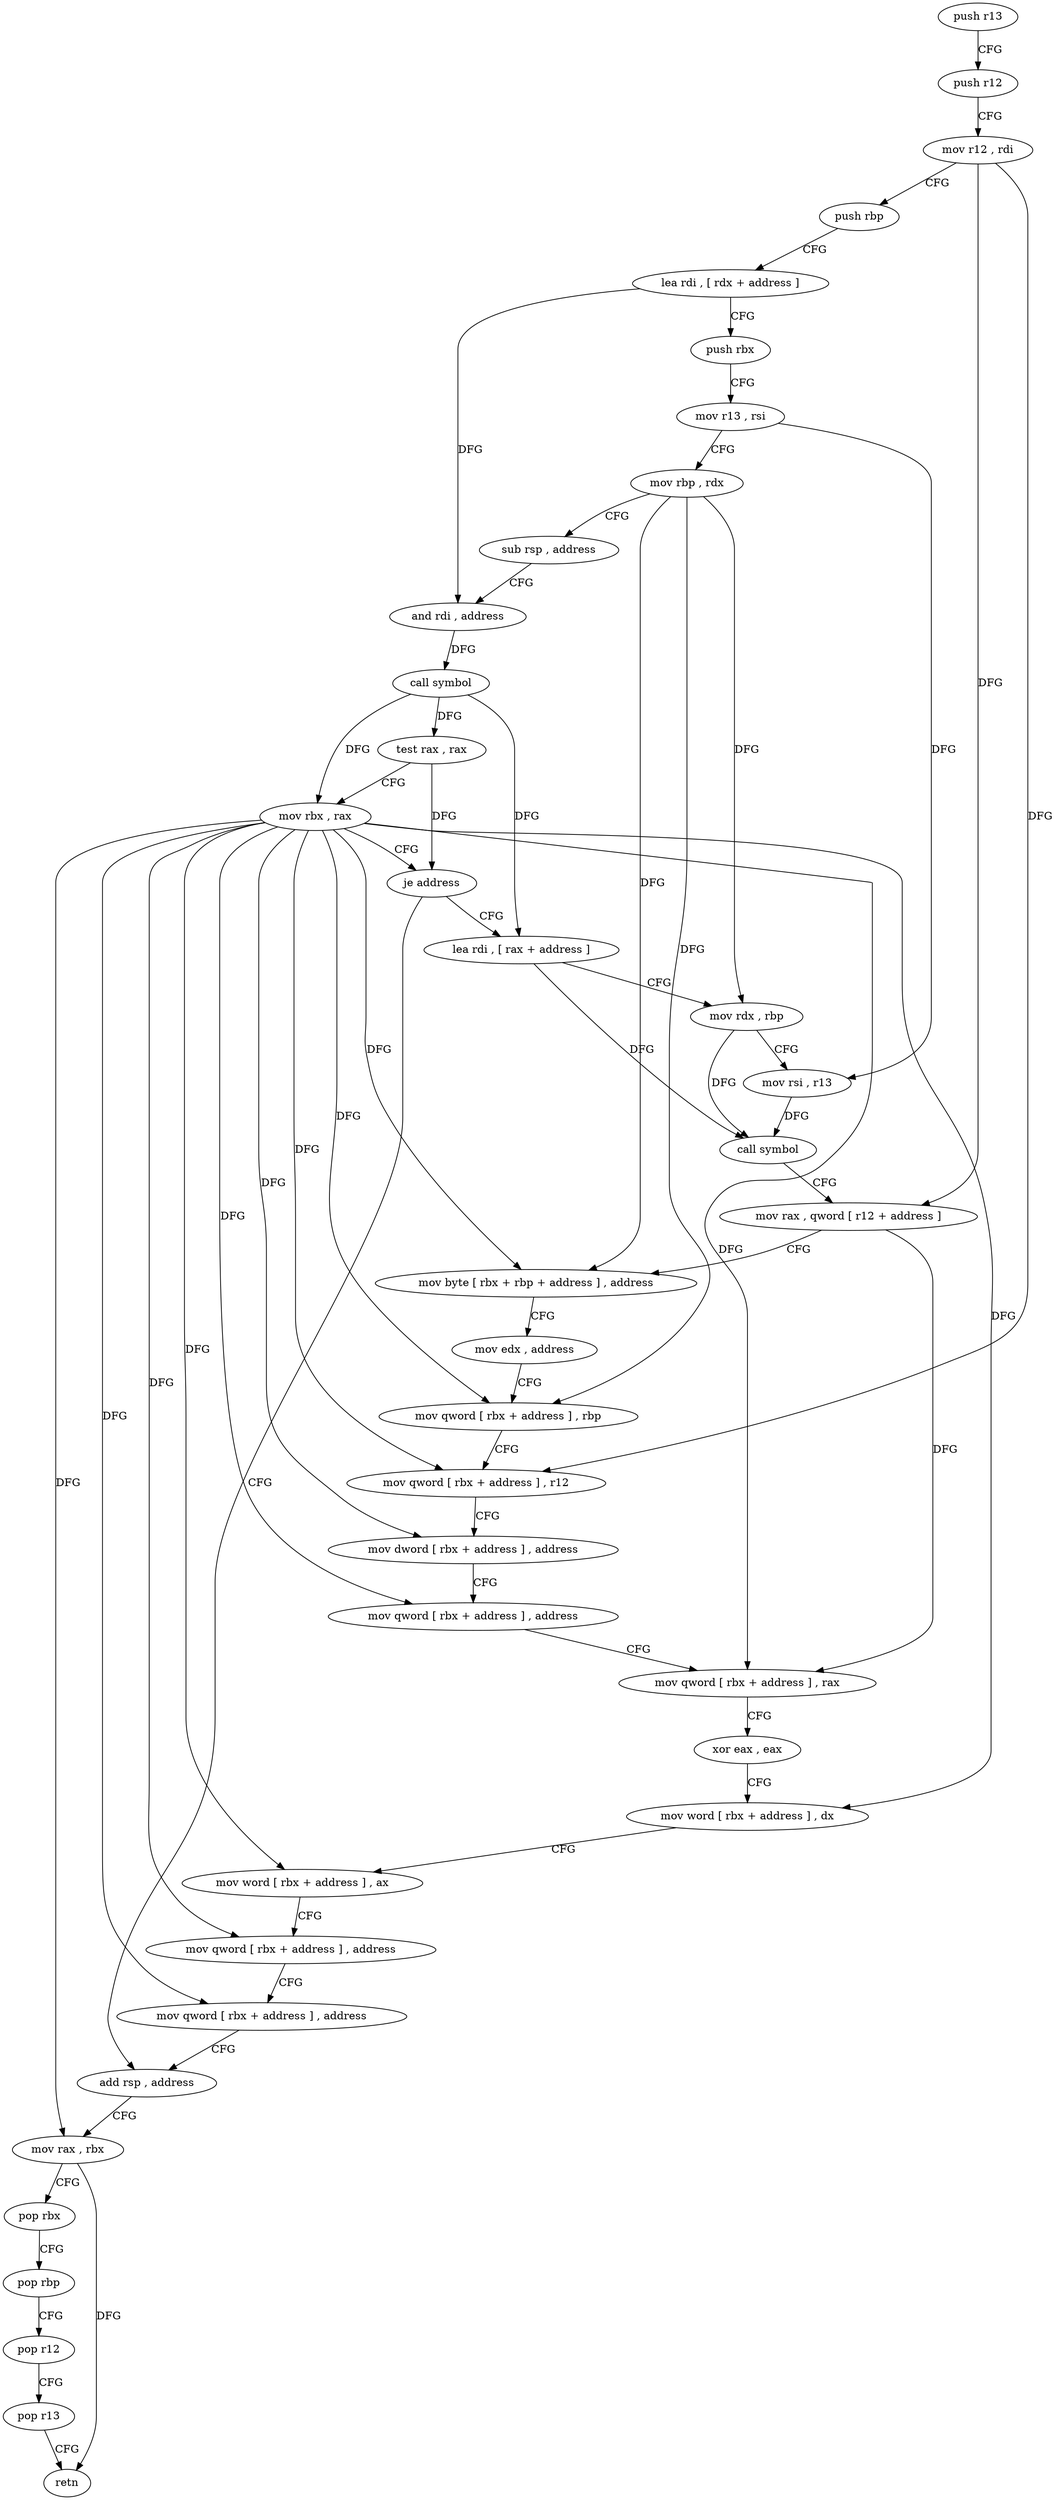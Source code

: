 digraph "func" {
"4271168" [label = "push r13" ]
"4271170" [label = "push r12" ]
"4271172" [label = "mov r12 , rdi" ]
"4271175" [label = "push rbp" ]
"4271176" [label = "lea rdi , [ rdx + address ]" ]
"4271183" [label = "push rbx" ]
"4271184" [label = "mov r13 , rsi" ]
"4271187" [label = "mov rbp , rdx" ]
"4271190" [label = "sub rsp , address" ]
"4271194" [label = "and rdi , address" ]
"4271198" [label = "call symbol" ]
"4271203" [label = "test rax , rax" ]
"4271206" [label = "mov rbx , rax" ]
"4271209" [label = "je address" ]
"4271300" [label = "add rsp , address" ]
"4271211" [label = "lea rdi , [ rax + address ]" ]
"4271304" [label = "mov rax , rbx" ]
"4271307" [label = "pop rbx" ]
"4271308" [label = "pop rbp" ]
"4271309" [label = "pop r12" ]
"4271311" [label = "pop r13" ]
"4271313" [label = "retn" ]
"4271218" [label = "mov rdx , rbp" ]
"4271221" [label = "mov rsi , r13" ]
"4271224" [label = "call symbol" ]
"4271229" [label = "mov rax , qword [ r12 + address ]" ]
"4271234" [label = "mov byte [ rbx + rbp + address ] , address" ]
"4271242" [label = "mov edx , address" ]
"4271247" [label = "mov qword [ rbx + address ] , rbp" ]
"4271251" [label = "mov qword [ rbx + address ] , r12" ]
"4271255" [label = "mov dword [ rbx + address ] , address" ]
"4271262" [label = "mov qword [ rbx + address ] , address" ]
"4271270" [label = "mov qword [ rbx + address ] , rax" ]
"4271274" [label = "xor eax , eax" ]
"4271276" [label = "mov word [ rbx + address ] , dx" ]
"4271280" [label = "mov word [ rbx + address ] , ax" ]
"4271284" [label = "mov qword [ rbx + address ] , address" ]
"4271292" [label = "mov qword [ rbx + address ] , address" ]
"4271168" -> "4271170" [ label = "CFG" ]
"4271170" -> "4271172" [ label = "CFG" ]
"4271172" -> "4271175" [ label = "CFG" ]
"4271172" -> "4271229" [ label = "DFG" ]
"4271172" -> "4271251" [ label = "DFG" ]
"4271175" -> "4271176" [ label = "CFG" ]
"4271176" -> "4271183" [ label = "CFG" ]
"4271176" -> "4271194" [ label = "DFG" ]
"4271183" -> "4271184" [ label = "CFG" ]
"4271184" -> "4271187" [ label = "CFG" ]
"4271184" -> "4271221" [ label = "DFG" ]
"4271187" -> "4271190" [ label = "CFG" ]
"4271187" -> "4271218" [ label = "DFG" ]
"4271187" -> "4271234" [ label = "DFG" ]
"4271187" -> "4271247" [ label = "DFG" ]
"4271190" -> "4271194" [ label = "CFG" ]
"4271194" -> "4271198" [ label = "DFG" ]
"4271198" -> "4271203" [ label = "DFG" ]
"4271198" -> "4271206" [ label = "DFG" ]
"4271198" -> "4271211" [ label = "DFG" ]
"4271203" -> "4271206" [ label = "CFG" ]
"4271203" -> "4271209" [ label = "DFG" ]
"4271206" -> "4271209" [ label = "CFG" ]
"4271206" -> "4271304" [ label = "DFG" ]
"4271206" -> "4271234" [ label = "DFG" ]
"4271206" -> "4271247" [ label = "DFG" ]
"4271206" -> "4271251" [ label = "DFG" ]
"4271206" -> "4271255" [ label = "DFG" ]
"4271206" -> "4271262" [ label = "DFG" ]
"4271206" -> "4271270" [ label = "DFG" ]
"4271206" -> "4271276" [ label = "DFG" ]
"4271206" -> "4271280" [ label = "DFG" ]
"4271206" -> "4271284" [ label = "DFG" ]
"4271206" -> "4271292" [ label = "DFG" ]
"4271209" -> "4271300" [ label = "CFG" ]
"4271209" -> "4271211" [ label = "CFG" ]
"4271300" -> "4271304" [ label = "CFG" ]
"4271211" -> "4271218" [ label = "CFG" ]
"4271211" -> "4271224" [ label = "DFG" ]
"4271304" -> "4271307" [ label = "CFG" ]
"4271304" -> "4271313" [ label = "DFG" ]
"4271307" -> "4271308" [ label = "CFG" ]
"4271308" -> "4271309" [ label = "CFG" ]
"4271309" -> "4271311" [ label = "CFG" ]
"4271311" -> "4271313" [ label = "CFG" ]
"4271218" -> "4271221" [ label = "CFG" ]
"4271218" -> "4271224" [ label = "DFG" ]
"4271221" -> "4271224" [ label = "DFG" ]
"4271224" -> "4271229" [ label = "CFG" ]
"4271229" -> "4271234" [ label = "CFG" ]
"4271229" -> "4271270" [ label = "DFG" ]
"4271234" -> "4271242" [ label = "CFG" ]
"4271242" -> "4271247" [ label = "CFG" ]
"4271247" -> "4271251" [ label = "CFG" ]
"4271251" -> "4271255" [ label = "CFG" ]
"4271255" -> "4271262" [ label = "CFG" ]
"4271262" -> "4271270" [ label = "CFG" ]
"4271270" -> "4271274" [ label = "CFG" ]
"4271274" -> "4271276" [ label = "CFG" ]
"4271276" -> "4271280" [ label = "CFG" ]
"4271280" -> "4271284" [ label = "CFG" ]
"4271284" -> "4271292" [ label = "CFG" ]
"4271292" -> "4271300" [ label = "CFG" ]
}
